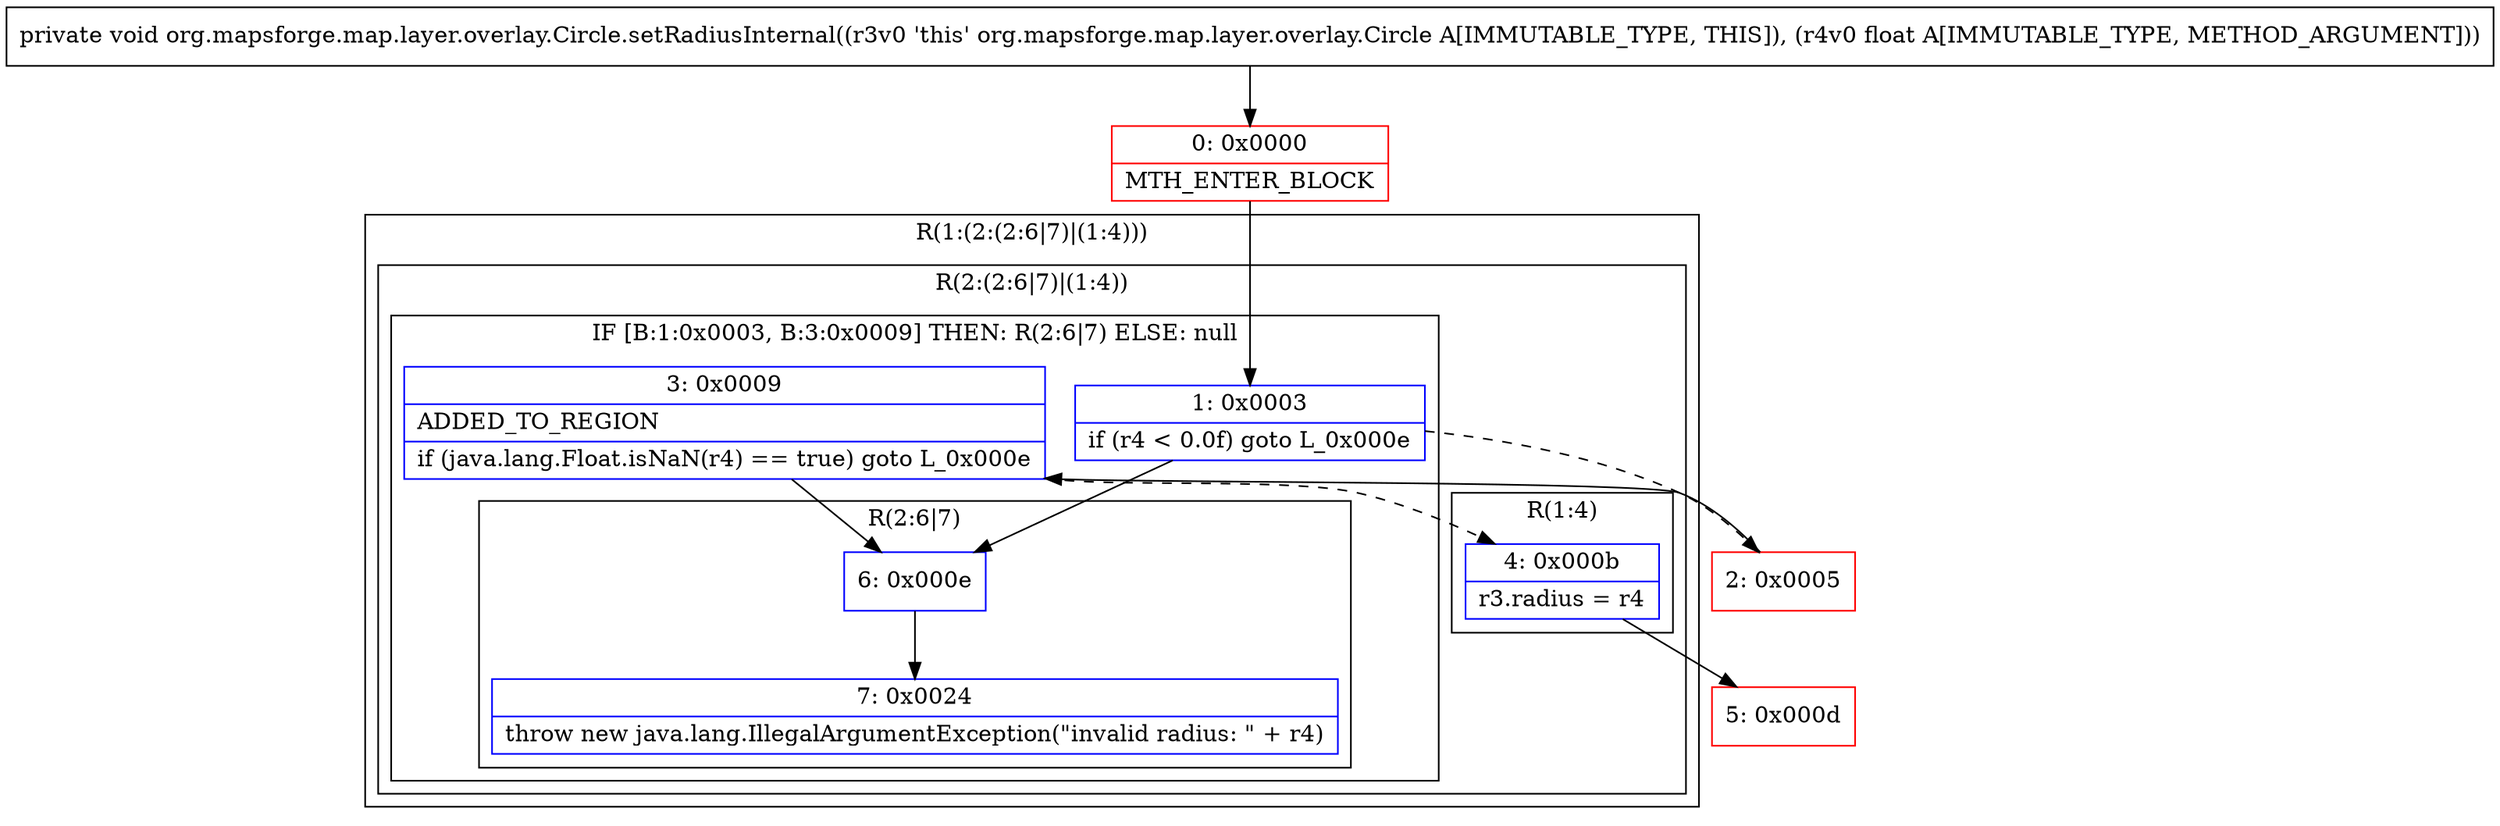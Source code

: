 digraph "CFG fororg.mapsforge.map.layer.overlay.Circle.setRadiusInternal(F)V" {
subgraph cluster_Region_1012420513 {
label = "R(1:(2:(2:6|7)|(1:4)))";
node [shape=record,color=blue];
subgraph cluster_Region_2025228448 {
label = "R(2:(2:6|7)|(1:4))";
node [shape=record,color=blue];
subgraph cluster_IfRegion_1967467284 {
label = "IF [B:1:0x0003, B:3:0x0009] THEN: R(2:6|7) ELSE: null";
node [shape=record,color=blue];
Node_1 [shape=record,label="{1\:\ 0x0003|if (r4 \< 0.0f) goto L_0x000e\l}"];
Node_3 [shape=record,label="{3\:\ 0x0009|ADDED_TO_REGION\l|if (java.lang.Float.isNaN(r4) == true) goto L_0x000e\l}"];
subgraph cluster_Region_1580987940 {
label = "R(2:6|7)";
node [shape=record,color=blue];
Node_6 [shape=record,label="{6\:\ 0x000e}"];
Node_7 [shape=record,label="{7\:\ 0x0024|throw new java.lang.IllegalArgumentException(\"invalid radius: \" + r4)\l}"];
}
}
subgraph cluster_Region_543203077 {
label = "R(1:4)";
node [shape=record,color=blue];
Node_4 [shape=record,label="{4\:\ 0x000b|r3.radius = r4\l}"];
}
}
}
Node_0 [shape=record,color=red,label="{0\:\ 0x0000|MTH_ENTER_BLOCK\l}"];
Node_2 [shape=record,color=red,label="{2\:\ 0x0005}"];
Node_5 [shape=record,color=red,label="{5\:\ 0x000d}"];
MethodNode[shape=record,label="{private void org.mapsforge.map.layer.overlay.Circle.setRadiusInternal((r3v0 'this' org.mapsforge.map.layer.overlay.Circle A[IMMUTABLE_TYPE, THIS]), (r4v0 float A[IMMUTABLE_TYPE, METHOD_ARGUMENT])) }"];
MethodNode -> Node_0;
Node_1 -> Node_2[style=dashed];
Node_1 -> Node_6;
Node_3 -> Node_4[style=dashed];
Node_3 -> Node_6;
Node_6 -> Node_7;
Node_4 -> Node_5;
Node_0 -> Node_1;
Node_2 -> Node_3;
}

